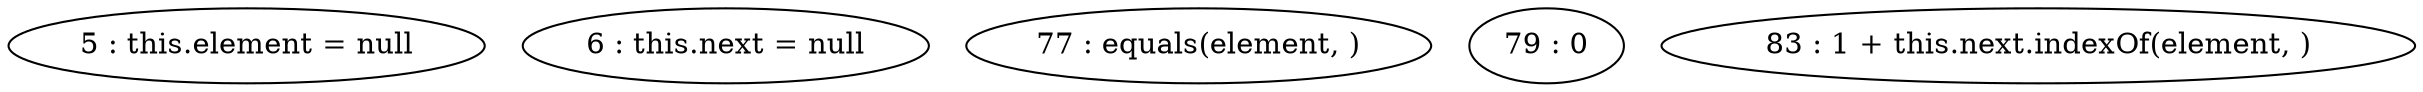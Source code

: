 digraph G {
"5 : this.element = null"
"6 : this.next = null"
"77 : equals(element, )"
"79 : 0"
"83 : 1 + this.next.indexOf(element, )"
}
